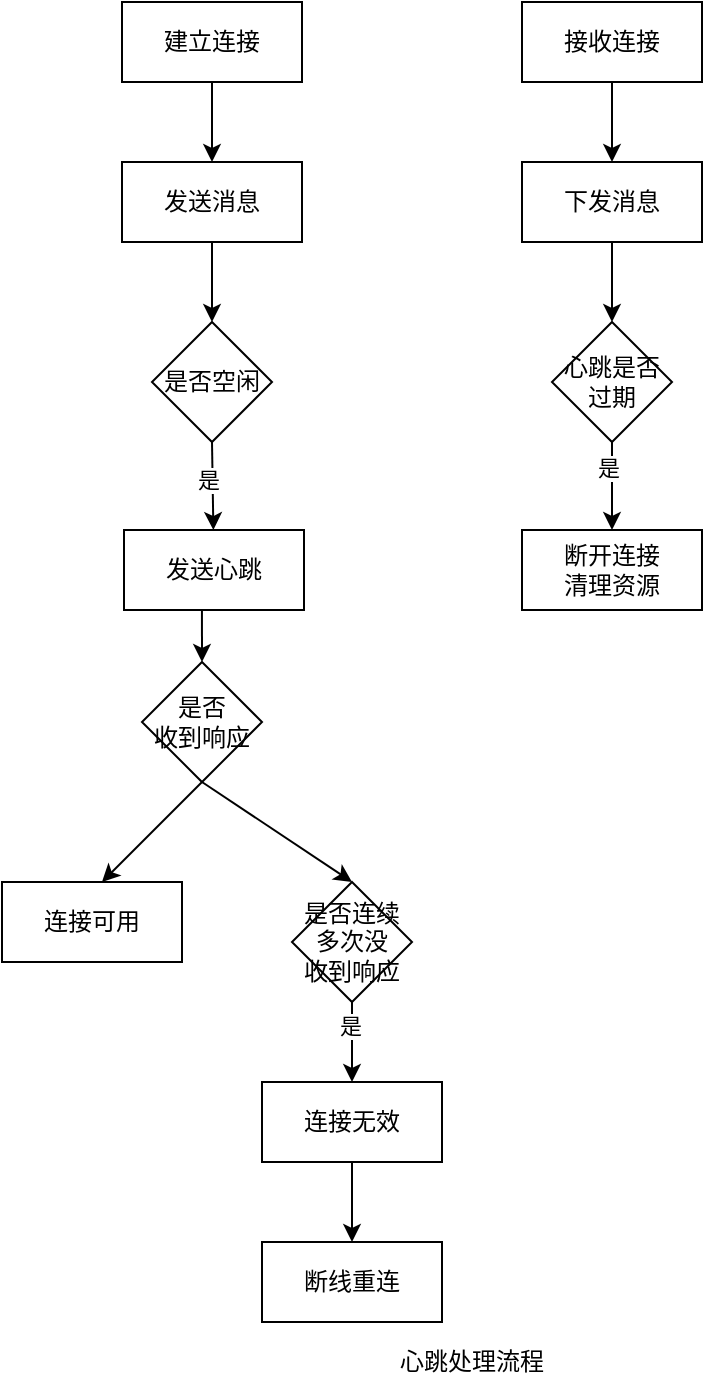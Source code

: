 <mxfile version="14.2.7" type="github">
  <diagram id="ldgaasPHQh8wi35pFEKV" name="Page-1">
    <mxGraphModel dx="1298" dy="834" grid="1" gridSize="10" guides="1" tooltips="1" connect="1" arrows="1" fold="1" page="1" pageScale="1" pageWidth="827" pageHeight="1169" math="0" shadow="0">
      <root>
        <mxCell id="0" />
        <mxCell id="1" parent="0" />
        <mxCell id="UFBeatSnOEfu5NZ-dA67-1" value="建立连接" style="rounded=0;whiteSpace=wrap;html=1;" vertex="1" parent="1">
          <mxGeometry x="110" y="160" width="90" height="40" as="geometry" />
        </mxCell>
        <mxCell id="UFBeatSnOEfu5NZ-dA67-2" value="发送消息" style="rounded=0;whiteSpace=wrap;html=1;" vertex="1" parent="1">
          <mxGeometry x="110" y="240" width="90" height="40" as="geometry" />
        </mxCell>
        <mxCell id="UFBeatSnOEfu5NZ-dA67-3" value="是否空闲" style="rhombus;whiteSpace=wrap;html=1;" vertex="1" parent="1">
          <mxGeometry x="125" y="320" width="60" height="60" as="geometry" />
        </mxCell>
        <mxCell id="UFBeatSnOEfu5NZ-dA67-5" value="发送心跳" style="rounded=0;whiteSpace=wrap;html=1;" vertex="1" parent="1">
          <mxGeometry x="111" y="424" width="90" height="40" as="geometry" />
        </mxCell>
        <mxCell id="UFBeatSnOEfu5NZ-dA67-6" value="是否&lt;br&gt;收到响应" style="rhombus;whiteSpace=wrap;html=1;" vertex="1" parent="1">
          <mxGeometry x="120" y="490" width="60" height="60" as="geometry" />
        </mxCell>
        <mxCell id="UFBeatSnOEfu5NZ-dA67-7" value="是否连续多次没&lt;br&gt;收到响应" style="rhombus;whiteSpace=wrap;html=1;" vertex="1" parent="1">
          <mxGeometry x="195" y="600" width="60" height="60" as="geometry" />
        </mxCell>
        <mxCell id="UFBeatSnOEfu5NZ-dA67-8" value="连接无效" style="rounded=0;whiteSpace=wrap;html=1;" vertex="1" parent="1">
          <mxGeometry x="180" y="700" width="90" height="40" as="geometry" />
        </mxCell>
        <mxCell id="UFBeatSnOEfu5NZ-dA67-9" value="断线重连" style="rounded=0;whiteSpace=wrap;html=1;" vertex="1" parent="1">
          <mxGeometry x="180" y="780" width="90" height="40" as="geometry" />
        </mxCell>
        <mxCell id="UFBeatSnOEfu5NZ-dA67-10" value="" style="endArrow=classic;html=1;exitX=0.5;exitY=1;exitDx=0;exitDy=0;entryX=0.5;entryY=0;entryDx=0;entryDy=0;" edge="1" parent="1" source="UFBeatSnOEfu5NZ-dA67-1" target="UFBeatSnOEfu5NZ-dA67-2">
          <mxGeometry width="50" height="50" relative="1" as="geometry">
            <mxPoint x="205" y="230" as="sourcePoint" />
            <mxPoint x="255" y="180" as="targetPoint" />
          </mxGeometry>
        </mxCell>
        <mxCell id="UFBeatSnOEfu5NZ-dA67-11" value="" style="endArrow=classic;html=1;exitX=0.5;exitY=1;exitDx=0;exitDy=0;entryX=0.5;entryY=0;entryDx=0;entryDy=0;" edge="1" parent="1" source="UFBeatSnOEfu5NZ-dA67-2" target="UFBeatSnOEfu5NZ-dA67-3">
          <mxGeometry width="50" height="50" relative="1" as="geometry">
            <mxPoint x="390" y="590" as="sourcePoint" />
            <mxPoint x="440" y="540" as="targetPoint" />
          </mxGeometry>
        </mxCell>
        <mxCell id="UFBeatSnOEfu5NZ-dA67-12" value="" style="endArrow=classic;html=1;exitX=0.5;exitY=1;exitDx=0;exitDy=0;" edge="1" parent="1" source="UFBeatSnOEfu5NZ-dA67-3" target="UFBeatSnOEfu5NZ-dA67-5">
          <mxGeometry width="50" height="50" relative="1" as="geometry">
            <mxPoint x="390" y="590" as="sourcePoint" />
            <mxPoint x="440" y="540" as="targetPoint" />
          </mxGeometry>
        </mxCell>
        <mxCell id="UFBeatSnOEfu5NZ-dA67-19" value="是" style="edgeLabel;html=1;align=center;verticalAlign=middle;resizable=0;points=[];" vertex="1" connectable="0" parent="UFBeatSnOEfu5NZ-dA67-12">
          <mxGeometry x="-0.139" y="-3" relative="1" as="geometry">
            <mxPoint as="offset" />
          </mxGeometry>
        </mxCell>
        <mxCell id="UFBeatSnOEfu5NZ-dA67-13" value="" style="endArrow=classic;html=1;exitX=0.433;exitY=1;exitDx=0;exitDy=0;exitPerimeter=0;entryX=0.5;entryY=0;entryDx=0;entryDy=0;" edge="1" parent="1" source="UFBeatSnOEfu5NZ-dA67-5" target="UFBeatSnOEfu5NZ-dA67-6">
          <mxGeometry width="50" height="50" relative="1" as="geometry">
            <mxPoint x="390" y="590" as="sourcePoint" />
            <mxPoint x="440" y="540" as="targetPoint" />
          </mxGeometry>
        </mxCell>
        <mxCell id="UFBeatSnOEfu5NZ-dA67-14" value="" style="endArrow=classic;html=1;exitX=0.5;exitY=1;exitDx=0;exitDy=0;entryX=0.5;entryY=0;entryDx=0;entryDy=0;" edge="1" parent="1" source="UFBeatSnOEfu5NZ-dA67-6" target="UFBeatSnOEfu5NZ-dA67-7">
          <mxGeometry width="50" height="50" relative="1" as="geometry">
            <mxPoint x="390" y="590" as="sourcePoint" />
            <mxPoint x="440" y="540" as="targetPoint" />
          </mxGeometry>
        </mxCell>
        <mxCell id="UFBeatSnOEfu5NZ-dA67-15" value="" style="endArrow=classic;html=1;exitX=0.5;exitY=1;exitDx=0;exitDy=0;" edge="1" parent="1" source="UFBeatSnOEfu5NZ-dA67-7" target="UFBeatSnOEfu5NZ-dA67-8">
          <mxGeometry width="50" height="50" relative="1" as="geometry">
            <mxPoint x="390" y="590" as="sourcePoint" />
            <mxPoint x="440" y="540" as="targetPoint" />
          </mxGeometry>
        </mxCell>
        <mxCell id="UFBeatSnOEfu5NZ-dA67-20" value="是" style="edgeLabel;html=1;align=center;verticalAlign=middle;resizable=0;points=[];" vertex="1" connectable="0" parent="UFBeatSnOEfu5NZ-dA67-15">
          <mxGeometry x="-0.4" y="-1" relative="1" as="geometry">
            <mxPoint as="offset" />
          </mxGeometry>
        </mxCell>
        <mxCell id="UFBeatSnOEfu5NZ-dA67-16" value="" style="endArrow=classic;html=1;exitX=0.5;exitY=1;exitDx=0;exitDy=0;" edge="1" parent="1" source="UFBeatSnOEfu5NZ-dA67-8" target="UFBeatSnOEfu5NZ-dA67-9">
          <mxGeometry width="50" height="50" relative="1" as="geometry">
            <mxPoint x="390" y="590" as="sourcePoint" />
            <mxPoint x="440" y="540" as="targetPoint" />
          </mxGeometry>
        </mxCell>
        <mxCell id="UFBeatSnOEfu5NZ-dA67-17" value="" style="endArrow=classic;html=1;" edge="1" parent="1">
          <mxGeometry width="50" height="50" relative="1" as="geometry">
            <mxPoint x="150" y="550" as="sourcePoint" />
            <mxPoint x="100" y="600" as="targetPoint" />
          </mxGeometry>
        </mxCell>
        <mxCell id="UFBeatSnOEfu5NZ-dA67-18" value="连接可用" style="rounded=0;whiteSpace=wrap;html=1;" vertex="1" parent="1">
          <mxGeometry x="50" y="600" width="90" height="40" as="geometry" />
        </mxCell>
        <mxCell id="UFBeatSnOEfu5NZ-dA67-21" value="接收连接" style="rounded=0;whiteSpace=wrap;html=1;" vertex="1" parent="1">
          <mxGeometry x="310" y="160" width="90" height="40" as="geometry" />
        </mxCell>
        <mxCell id="UFBeatSnOEfu5NZ-dA67-22" value="下发消息" style="rounded=0;whiteSpace=wrap;html=1;" vertex="1" parent="1">
          <mxGeometry x="310" y="240" width="90" height="40" as="geometry" />
        </mxCell>
        <mxCell id="UFBeatSnOEfu5NZ-dA67-23" value="心跳是否过期" style="rhombus;whiteSpace=wrap;html=1;" vertex="1" parent="1">
          <mxGeometry x="325" y="320" width="60" height="60" as="geometry" />
        </mxCell>
        <mxCell id="UFBeatSnOEfu5NZ-dA67-24" value="断开连接&lt;br&gt;清理资源" style="rounded=0;whiteSpace=wrap;html=1;" vertex="1" parent="1">
          <mxGeometry x="310" y="424" width="90" height="40" as="geometry" />
        </mxCell>
        <mxCell id="UFBeatSnOEfu5NZ-dA67-25" value="" style="endArrow=classic;html=1;exitX=0.5;exitY=1;exitDx=0;exitDy=0;" edge="1" parent="1" source="UFBeatSnOEfu5NZ-dA67-21" target="UFBeatSnOEfu5NZ-dA67-22">
          <mxGeometry width="50" height="50" relative="1" as="geometry">
            <mxPoint x="390" y="480" as="sourcePoint" />
            <mxPoint x="440" y="430" as="targetPoint" />
          </mxGeometry>
        </mxCell>
        <mxCell id="UFBeatSnOEfu5NZ-dA67-26" value="" style="endArrow=classic;html=1;exitX=0.5;exitY=1;exitDx=0;exitDy=0;entryX=0.5;entryY=0;entryDx=0;entryDy=0;" edge="1" parent="1" source="UFBeatSnOEfu5NZ-dA67-22" target="UFBeatSnOEfu5NZ-dA67-23">
          <mxGeometry width="50" height="50" relative="1" as="geometry">
            <mxPoint x="365" y="210" as="sourcePoint" />
            <mxPoint x="365" y="250" as="targetPoint" />
          </mxGeometry>
        </mxCell>
        <mxCell id="UFBeatSnOEfu5NZ-dA67-27" value="" style="endArrow=classic;html=1;exitX=0.5;exitY=1;exitDx=0;exitDy=0;entryX=0.5;entryY=0;entryDx=0;entryDy=0;" edge="1" parent="1" source="UFBeatSnOEfu5NZ-dA67-23" target="UFBeatSnOEfu5NZ-dA67-24">
          <mxGeometry width="50" height="50" relative="1" as="geometry">
            <mxPoint x="390" y="480" as="sourcePoint" />
            <mxPoint x="440" y="430" as="targetPoint" />
          </mxGeometry>
        </mxCell>
        <mxCell id="UFBeatSnOEfu5NZ-dA67-28" value="是" style="edgeLabel;html=1;align=center;verticalAlign=middle;resizable=0;points=[];" vertex="1" connectable="0" parent="UFBeatSnOEfu5NZ-dA67-27">
          <mxGeometry x="-0.409" y="-2" relative="1" as="geometry">
            <mxPoint as="offset" />
          </mxGeometry>
        </mxCell>
        <mxCell id="UFBeatSnOEfu5NZ-dA67-29" value="心跳处理流程" style="text;html=1;strokeColor=none;fillColor=none;align=center;verticalAlign=middle;whiteSpace=wrap;rounded=0;" vertex="1" parent="1">
          <mxGeometry x="230" y="830" width="110" height="20" as="geometry" />
        </mxCell>
      </root>
    </mxGraphModel>
  </diagram>
</mxfile>
